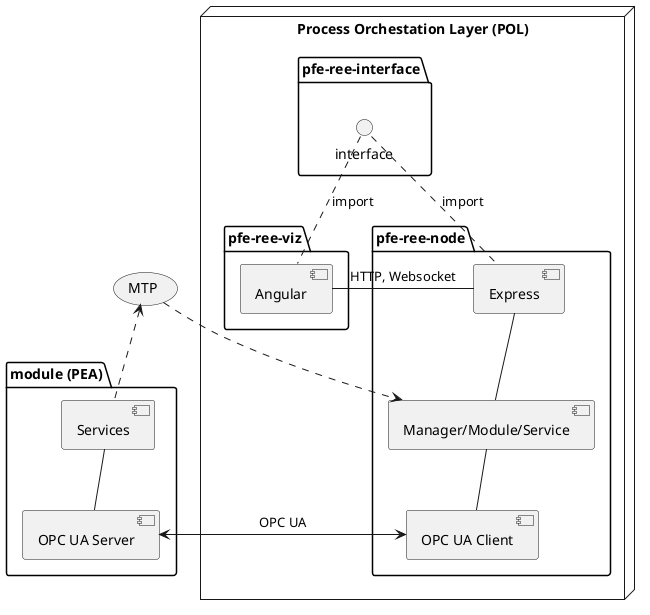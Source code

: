 @startuml



package "module (PEA)" {
    [Services] -- [OPC UA Server]
}

node "Process Orchestation Layer (POL)" {
    package "pfe-ree-node" {
        [Express] -- [Manager/Module/Service]
        [Manager/Module/Service] -- [OPC UA Client]
    }

    package "pfe-ree-viz" {
        [Angular] -right- [Express] : HTTP, Websocket
    }

    package "pfe-ree-interface" {
        () interface as if
    }
}

if .down. [Express] : import
if .down. [Angular] : import

[OPC UA Server] <-left-> [OPC UA Client] : OPC UA

(MTP) <.down. [Services]
(MTP) .down.> [Manager/Module/Service]

@enduml